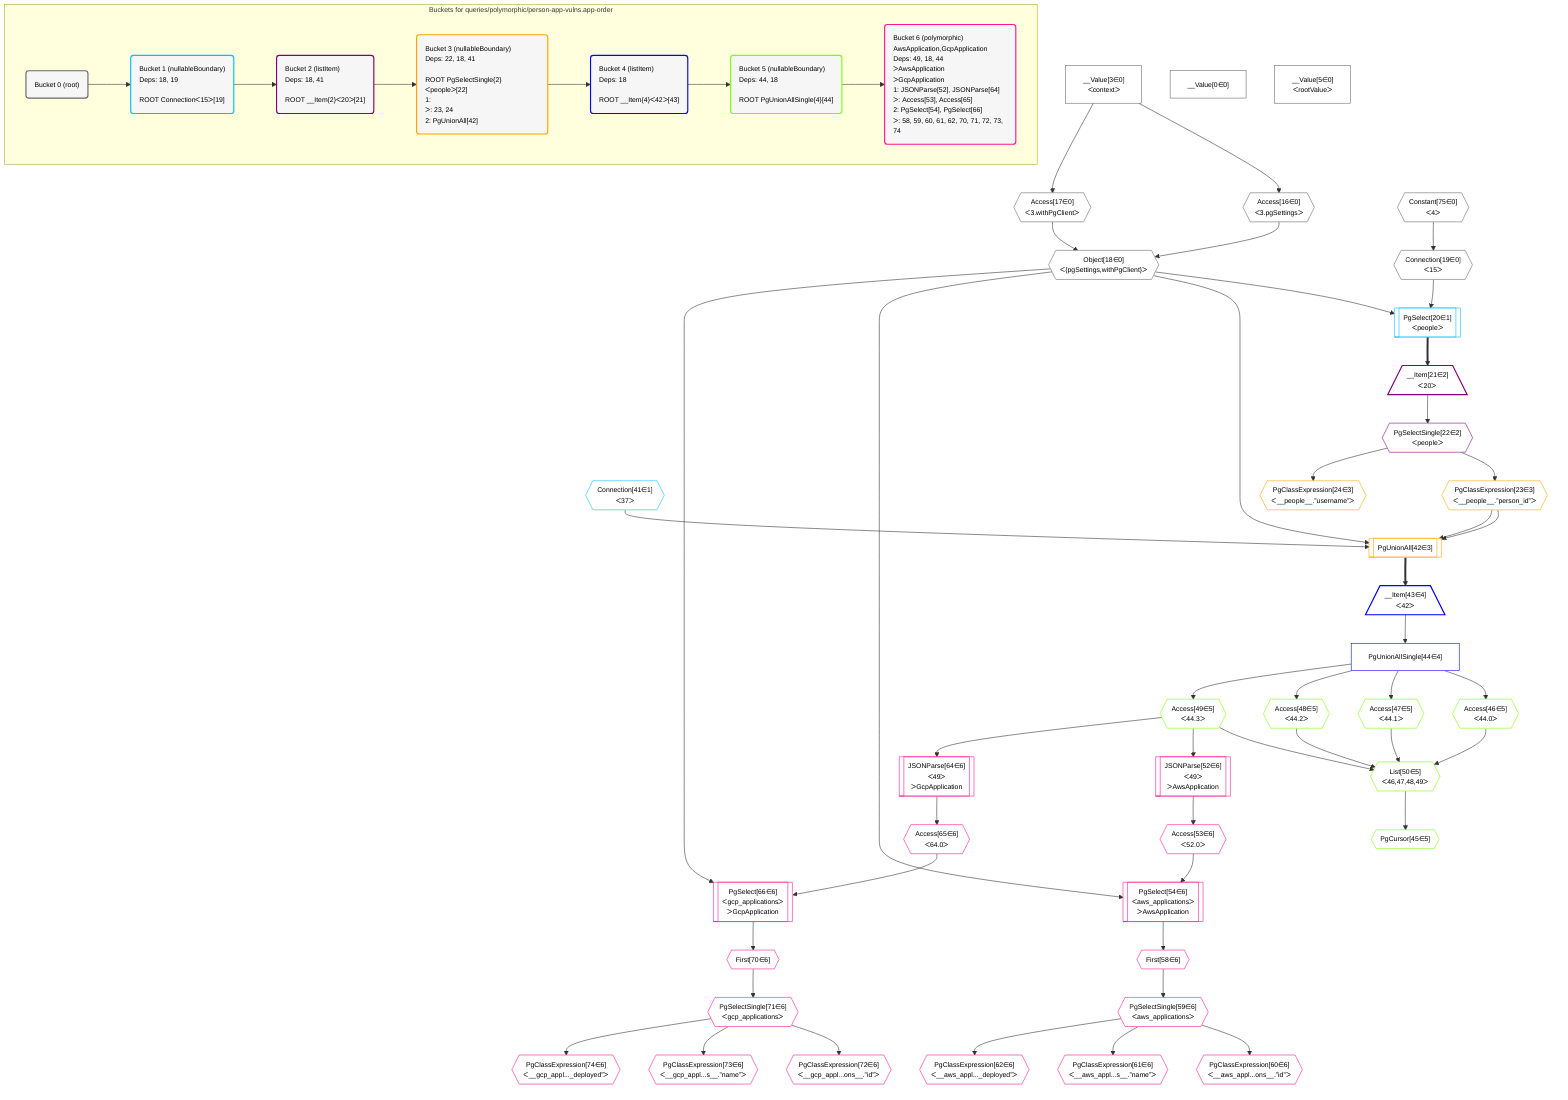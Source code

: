 %%{init: {'themeVariables': { 'fontSize': '12px'}}}%%
graph TD
    classDef path fill:#eee,stroke:#000,color:#000
    classDef plan fill:#fff,stroke-width:1px,color:#000
    classDef itemplan fill:#fff,stroke-width:2px,color:#000
    classDef unbatchedplan fill:#dff,stroke-width:1px,color:#000
    classDef sideeffectplan fill:#fcc,stroke-width:2px,color:#000
    classDef bucket fill:#f6f6f6,color:#000,stroke-width:2px,text-align:left


    %% plan dependencies
    Object18{{"Object[18∈0]<br />ᐸ{pgSettings,withPgClient}ᐳ"}}:::plan
    Access16{{"Access[16∈0]<br />ᐸ3.pgSettingsᐳ"}}:::plan
    Access17{{"Access[17∈0]<br />ᐸ3.withPgClientᐳ"}}:::plan
    Access16 & Access17 --> Object18
    __Value3["__Value[3∈0]<br />ᐸcontextᐳ"]:::plan
    __Value3 --> Access16
    __Value3 --> Access17
    Connection19{{"Connection[19∈0]<br />ᐸ15ᐳ"}}:::plan
    Constant75{{"Constant[75∈0]<br />ᐸ4ᐳ"}}:::plan
    Constant75 --> Connection19
    __Value0["__Value[0∈0]"]:::plan
    __Value5["__Value[5∈0]<br />ᐸrootValueᐳ"]:::plan
    PgSelect20[["PgSelect[20∈1]<br />ᐸpeopleᐳ"]]:::plan
    Object18 & Connection19 --> PgSelect20
    Connection41{{"Connection[41∈1]<br />ᐸ37ᐳ"}}:::plan
    __Item21[/"__Item[21∈2]<br />ᐸ20ᐳ"\]:::itemplan
    PgSelect20 ==> __Item21
    PgSelectSingle22{{"PgSelectSingle[22∈2]<br />ᐸpeopleᐳ"}}:::plan
    __Item21 --> PgSelectSingle22
    PgUnionAll42[["PgUnionAll[42∈3]"]]:::plan
    PgClassExpression23{{"PgClassExpression[23∈3]<br />ᐸ__people__.”person_id”ᐳ"}}:::plan
    Object18 & PgClassExpression23 & PgClassExpression23 & Connection41 --> PgUnionAll42
    PgSelectSingle22 --> PgClassExpression23
    PgClassExpression24{{"PgClassExpression[24∈3]<br />ᐸ__people__.”username”ᐳ"}}:::plan
    PgSelectSingle22 --> PgClassExpression24
    __Item43[/"__Item[43∈4]<br />ᐸ42ᐳ"\]:::itemplan
    PgUnionAll42 ==> __Item43
    PgUnionAllSingle44["PgUnionAllSingle[44∈4]"]:::plan
    __Item43 --> PgUnionAllSingle44
    List50{{"List[50∈5]<br />ᐸ46,47,48,49ᐳ"}}:::plan
    Access46{{"Access[46∈5]<br />ᐸ44.0ᐳ"}}:::plan
    Access47{{"Access[47∈5]<br />ᐸ44.1ᐳ"}}:::plan
    Access48{{"Access[48∈5]<br />ᐸ44.2ᐳ"}}:::plan
    Access49{{"Access[49∈5]<br />ᐸ44.3ᐳ"}}:::plan
    Access46 & Access47 & Access48 & Access49 --> List50
    PgCursor45{{"PgCursor[45∈5]"}}:::plan
    List50 --> PgCursor45
    PgUnionAllSingle44 --> Access46
    PgUnionAllSingle44 --> Access47
    PgUnionAllSingle44 --> Access48
    PgUnionAllSingle44 --> Access49
    PgSelect54[["PgSelect[54∈6]<br />ᐸaws_applicationsᐳ<br />ᐳAwsApplication"]]:::plan
    Access53{{"Access[53∈6]<br />ᐸ52.0ᐳ"}}:::plan
    Object18 & Access53 --> PgSelect54
    PgSelect66[["PgSelect[66∈6]<br />ᐸgcp_applicationsᐳ<br />ᐳGcpApplication"]]:::plan
    Access65{{"Access[65∈6]<br />ᐸ64.0ᐳ"}}:::plan
    Object18 & Access65 --> PgSelect66
    JSONParse52[["JSONParse[52∈6]<br />ᐸ49ᐳ<br />ᐳAwsApplication"]]:::plan
    Access49 --> JSONParse52
    JSONParse52 --> Access53
    First58{{"First[58∈6]"}}:::plan
    PgSelect54 --> First58
    PgSelectSingle59{{"PgSelectSingle[59∈6]<br />ᐸaws_applicationsᐳ"}}:::plan
    First58 --> PgSelectSingle59
    PgClassExpression60{{"PgClassExpression[60∈6]<br />ᐸ__aws_appl...ons__.”id”ᐳ"}}:::plan
    PgSelectSingle59 --> PgClassExpression60
    PgClassExpression61{{"PgClassExpression[61∈6]<br />ᐸ__aws_appl...s__.”name”ᐳ"}}:::plan
    PgSelectSingle59 --> PgClassExpression61
    PgClassExpression62{{"PgClassExpression[62∈6]<br />ᐸ__aws_appl..._deployed”ᐳ"}}:::plan
    PgSelectSingle59 --> PgClassExpression62
    JSONParse64[["JSONParse[64∈6]<br />ᐸ49ᐳ<br />ᐳGcpApplication"]]:::plan
    Access49 --> JSONParse64
    JSONParse64 --> Access65
    First70{{"First[70∈6]"}}:::plan
    PgSelect66 --> First70
    PgSelectSingle71{{"PgSelectSingle[71∈6]<br />ᐸgcp_applicationsᐳ"}}:::plan
    First70 --> PgSelectSingle71
    PgClassExpression72{{"PgClassExpression[72∈6]<br />ᐸ__gcp_appl...ons__.”id”ᐳ"}}:::plan
    PgSelectSingle71 --> PgClassExpression72
    PgClassExpression73{{"PgClassExpression[73∈6]<br />ᐸ__gcp_appl...s__.”name”ᐳ"}}:::plan
    PgSelectSingle71 --> PgClassExpression73
    PgClassExpression74{{"PgClassExpression[74∈6]<br />ᐸ__gcp_appl..._deployed”ᐳ"}}:::plan
    PgSelectSingle71 --> PgClassExpression74

    %% define steps

    subgraph "Buckets for queries/polymorphic/person-app-vulns.app-order"
    Bucket0("Bucket 0 (root)"):::bucket
    classDef bucket0 stroke:#696969
    class Bucket0,__Value0,__Value3,__Value5,Access16,Access17,Object18,Connection19,Constant75 bucket0
    Bucket1("Bucket 1 (nullableBoundary)<br />Deps: 18, 19<br /><br />ROOT Connectionᐸ15ᐳ[19]"):::bucket
    classDef bucket1 stroke:#00bfff
    class Bucket1,PgSelect20,Connection41 bucket1
    Bucket2("Bucket 2 (listItem)<br />Deps: 18, 41<br /><br />ROOT __Item{2}ᐸ20ᐳ[21]"):::bucket
    classDef bucket2 stroke:#7f007f
    class Bucket2,__Item21,PgSelectSingle22 bucket2
    Bucket3("Bucket 3 (nullableBoundary)<br />Deps: 22, 18, 41<br /><br />ROOT PgSelectSingle{2}ᐸpeopleᐳ[22]<br />1: <br />ᐳ: 23, 24<br />2: PgUnionAll[42]"):::bucket
    classDef bucket3 stroke:#ffa500
    class Bucket3,PgClassExpression23,PgClassExpression24,PgUnionAll42 bucket3
    Bucket4("Bucket 4 (listItem)<br />Deps: 18<br /><br />ROOT __Item{4}ᐸ42ᐳ[43]"):::bucket
    classDef bucket4 stroke:#0000ff
    class Bucket4,__Item43,PgUnionAllSingle44 bucket4
    Bucket5("Bucket 5 (nullableBoundary)<br />Deps: 44, 18<br /><br />ROOT PgUnionAllSingle{4}[44]"):::bucket
    classDef bucket5 stroke:#7fff00
    class Bucket5,PgCursor45,Access46,Access47,Access48,Access49,List50 bucket5
    Bucket6("Bucket 6 (polymorphic)<br />AwsApplication,GcpApplication<br />Deps: 49, 18, 44<br />ᐳAwsApplication<br />ᐳGcpApplication<br />1: JSONParse[52], JSONParse[64]<br />ᐳ: Access[53], Access[65]<br />2: PgSelect[54], PgSelect[66]<br />ᐳ: 58, 59, 60, 61, 62, 70, 71, 72, 73, 74"):::bucket
    classDef bucket6 stroke:#ff1493
    class Bucket6,JSONParse52,Access53,PgSelect54,First58,PgSelectSingle59,PgClassExpression60,PgClassExpression61,PgClassExpression62,JSONParse64,Access65,PgSelect66,First70,PgSelectSingle71,PgClassExpression72,PgClassExpression73,PgClassExpression74 bucket6
    Bucket0 --> Bucket1
    Bucket1 --> Bucket2
    Bucket2 --> Bucket3
    Bucket3 --> Bucket4
    Bucket4 --> Bucket5
    Bucket5 --> Bucket6
    end
